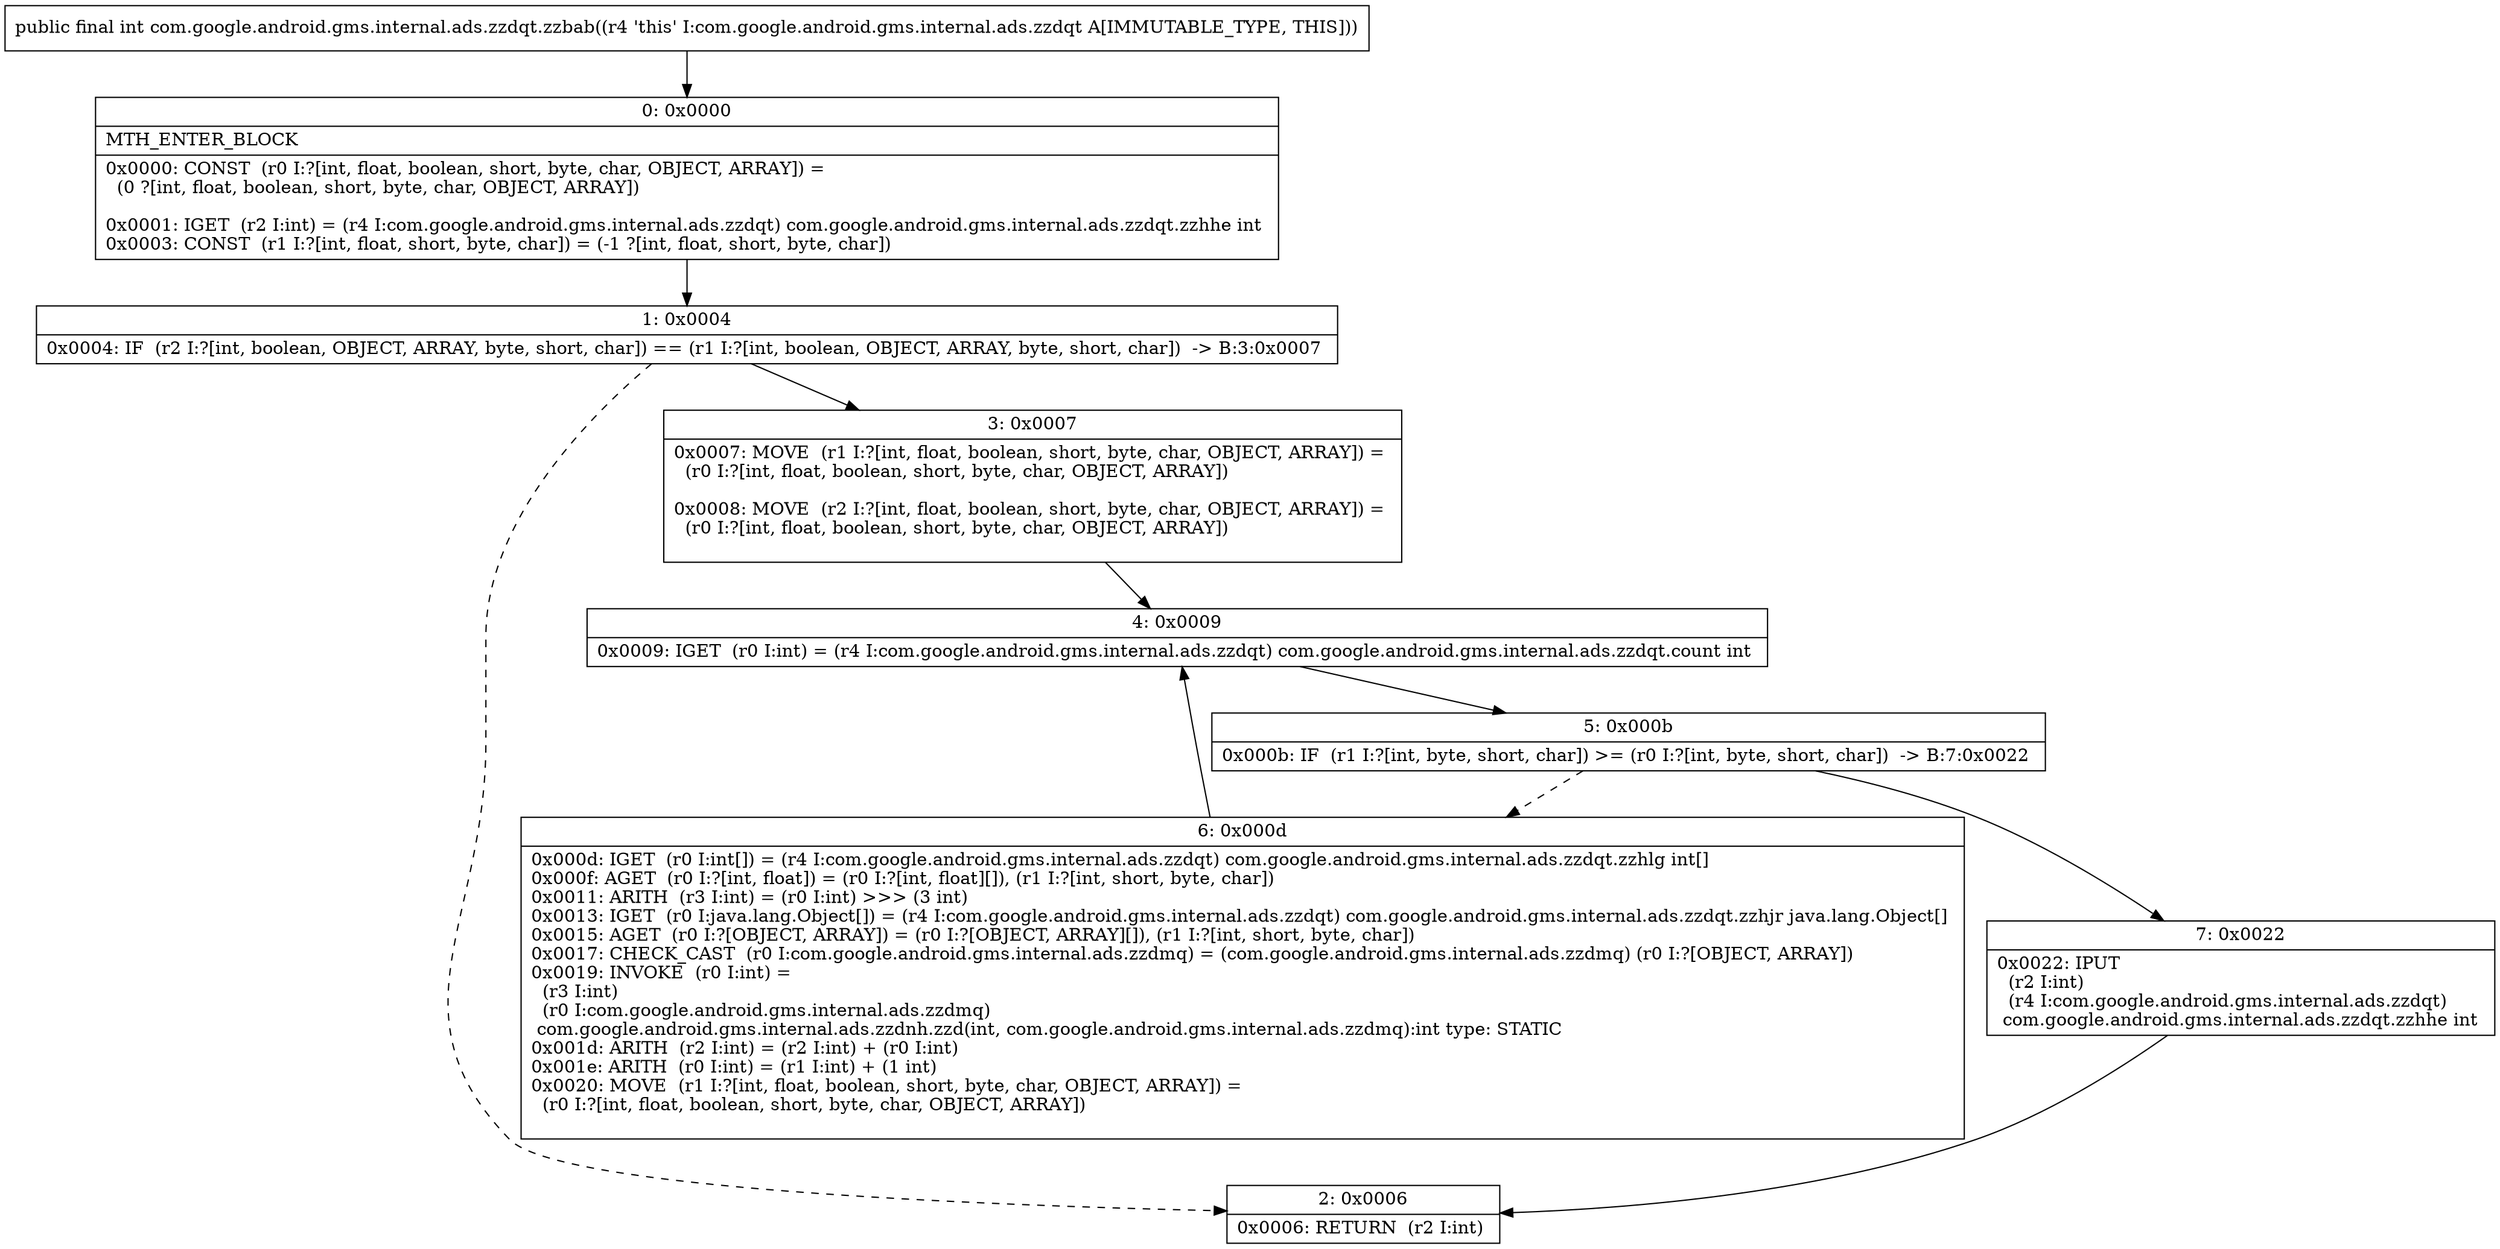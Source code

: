 digraph "CFG forcom.google.android.gms.internal.ads.zzdqt.zzbab()I" {
Node_0 [shape=record,label="{0\:\ 0x0000|MTH_ENTER_BLOCK\l|0x0000: CONST  (r0 I:?[int, float, boolean, short, byte, char, OBJECT, ARRAY]) = \l  (0 ?[int, float, boolean, short, byte, char, OBJECT, ARRAY])\l \l0x0001: IGET  (r2 I:int) = (r4 I:com.google.android.gms.internal.ads.zzdqt) com.google.android.gms.internal.ads.zzdqt.zzhhe int \l0x0003: CONST  (r1 I:?[int, float, short, byte, char]) = (\-1 ?[int, float, short, byte, char]) \l}"];
Node_1 [shape=record,label="{1\:\ 0x0004|0x0004: IF  (r2 I:?[int, boolean, OBJECT, ARRAY, byte, short, char]) == (r1 I:?[int, boolean, OBJECT, ARRAY, byte, short, char])  \-\> B:3:0x0007 \l}"];
Node_2 [shape=record,label="{2\:\ 0x0006|0x0006: RETURN  (r2 I:int) \l}"];
Node_3 [shape=record,label="{3\:\ 0x0007|0x0007: MOVE  (r1 I:?[int, float, boolean, short, byte, char, OBJECT, ARRAY]) = \l  (r0 I:?[int, float, boolean, short, byte, char, OBJECT, ARRAY])\l \l0x0008: MOVE  (r2 I:?[int, float, boolean, short, byte, char, OBJECT, ARRAY]) = \l  (r0 I:?[int, float, boolean, short, byte, char, OBJECT, ARRAY])\l \l}"];
Node_4 [shape=record,label="{4\:\ 0x0009|0x0009: IGET  (r0 I:int) = (r4 I:com.google.android.gms.internal.ads.zzdqt) com.google.android.gms.internal.ads.zzdqt.count int \l}"];
Node_5 [shape=record,label="{5\:\ 0x000b|0x000b: IF  (r1 I:?[int, byte, short, char]) \>= (r0 I:?[int, byte, short, char])  \-\> B:7:0x0022 \l}"];
Node_6 [shape=record,label="{6\:\ 0x000d|0x000d: IGET  (r0 I:int[]) = (r4 I:com.google.android.gms.internal.ads.zzdqt) com.google.android.gms.internal.ads.zzdqt.zzhlg int[] \l0x000f: AGET  (r0 I:?[int, float]) = (r0 I:?[int, float][]), (r1 I:?[int, short, byte, char]) \l0x0011: ARITH  (r3 I:int) = (r0 I:int) \>\>\> (3 int) \l0x0013: IGET  (r0 I:java.lang.Object[]) = (r4 I:com.google.android.gms.internal.ads.zzdqt) com.google.android.gms.internal.ads.zzdqt.zzhjr java.lang.Object[] \l0x0015: AGET  (r0 I:?[OBJECT, ARRAY]) = (r0 I:?[OBJECT, ARRAY][]), (r1 I:?[int, short, byte, char]) \l0x0017: CHECK_CAST  (r0 I:com.google.android.gms.internal.ads.zzdmq) = (com.google.android.gms.internal.ads.zzdmq) (r0 I:?[OBJECT, ARRAY]) \l0x0019: INVOKE  (r0 I:int) = \l  (r3 I:int)\l  (r0 I:com.google.android.gms.internal.ads.zzdmq)\l com.google.android.gms.internal.ads.zzdnh.zzd(int, com.google.android.gms.internal.ads.zzdmq):int type: STATIC \l0x001d: ARITH  (r2 I:int) = (r2 I:int) + (r0 I:int) \l0x001e: ARITH  (r0 I:int) = (r1 I:int) + (1 int) \l0x0020: MOVE  (r1 I:?[int, float, boolean, short, byte, char, OBJECT, ARRAY]) = \l  (r0 I:?[int, float, boolean, short, byte, char, OBJECT, ARRAY])\l \l}"];
Node_7 [shape=record,label="{7\:\ 0x0022|0x0022: IPUT  \l  (r2 I:int)\l  (r4 I:com.google.android.gms.internal.ads.zzdqt)\l com.google.android.gms.internal.ads.zzdqt.zzhhe int \l}"];
MethodNode[shape=record,label="{public final int com.google.android.gms.internal.ads.zzdqt.zzbab((r4 'this' I:com.google.android.gms.internal.ads.zzdqt A[IMMUTABLE_TYPE, THIS])) }"];
MethodNode -> Node_0;
Node_0 -> Node_1;
Node_1 -> Node_2[style=dashed];
Node_1 -> Node_3;
Node_3 -> Node_4;
Node_4 -> Node_5;
Node_5 -> Node_6[style=dashed];
Node_5 -> Node_7;
Node_6 -> Node_4;
Node_7 -> Node_2;
}

